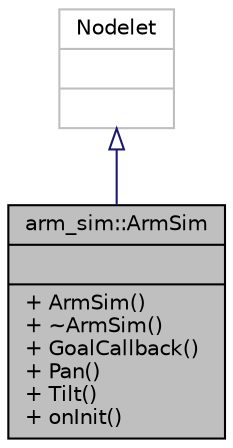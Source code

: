 digraph "arm_sim::ArmSim"
{
 // LATEX_PDF_SIZE
  edge [fontname="Helvetica",fontsize="10",labelfontname="Helvetica",labelfontsize="10"];
  node [fontname="Helvetica",fontsize="10",shape=record];
  Node1 [label="{arm_sim::ArmSim\n||+ ArmSim()\l+ ~ArmSim()\l+ GoalCallback()\l+ Pan()\l+ Tilt()\l+ onInit()\l}",height=0.2,width=0.4,color="black", fillcolor="grey75", style="filled", fontcolor="black",tooltip=" "];
  Node2 -> Node1 [dir="back",color="midnightblue",fontsize="10",style="solid",arrowtail="onormal",fontname="Helvetica"];
  Node2 [label="{Nodelet\n||}",height=0.2,width=0.4,color="grey75", fillcolor="white", style="filled",tooltip=" "];
}
